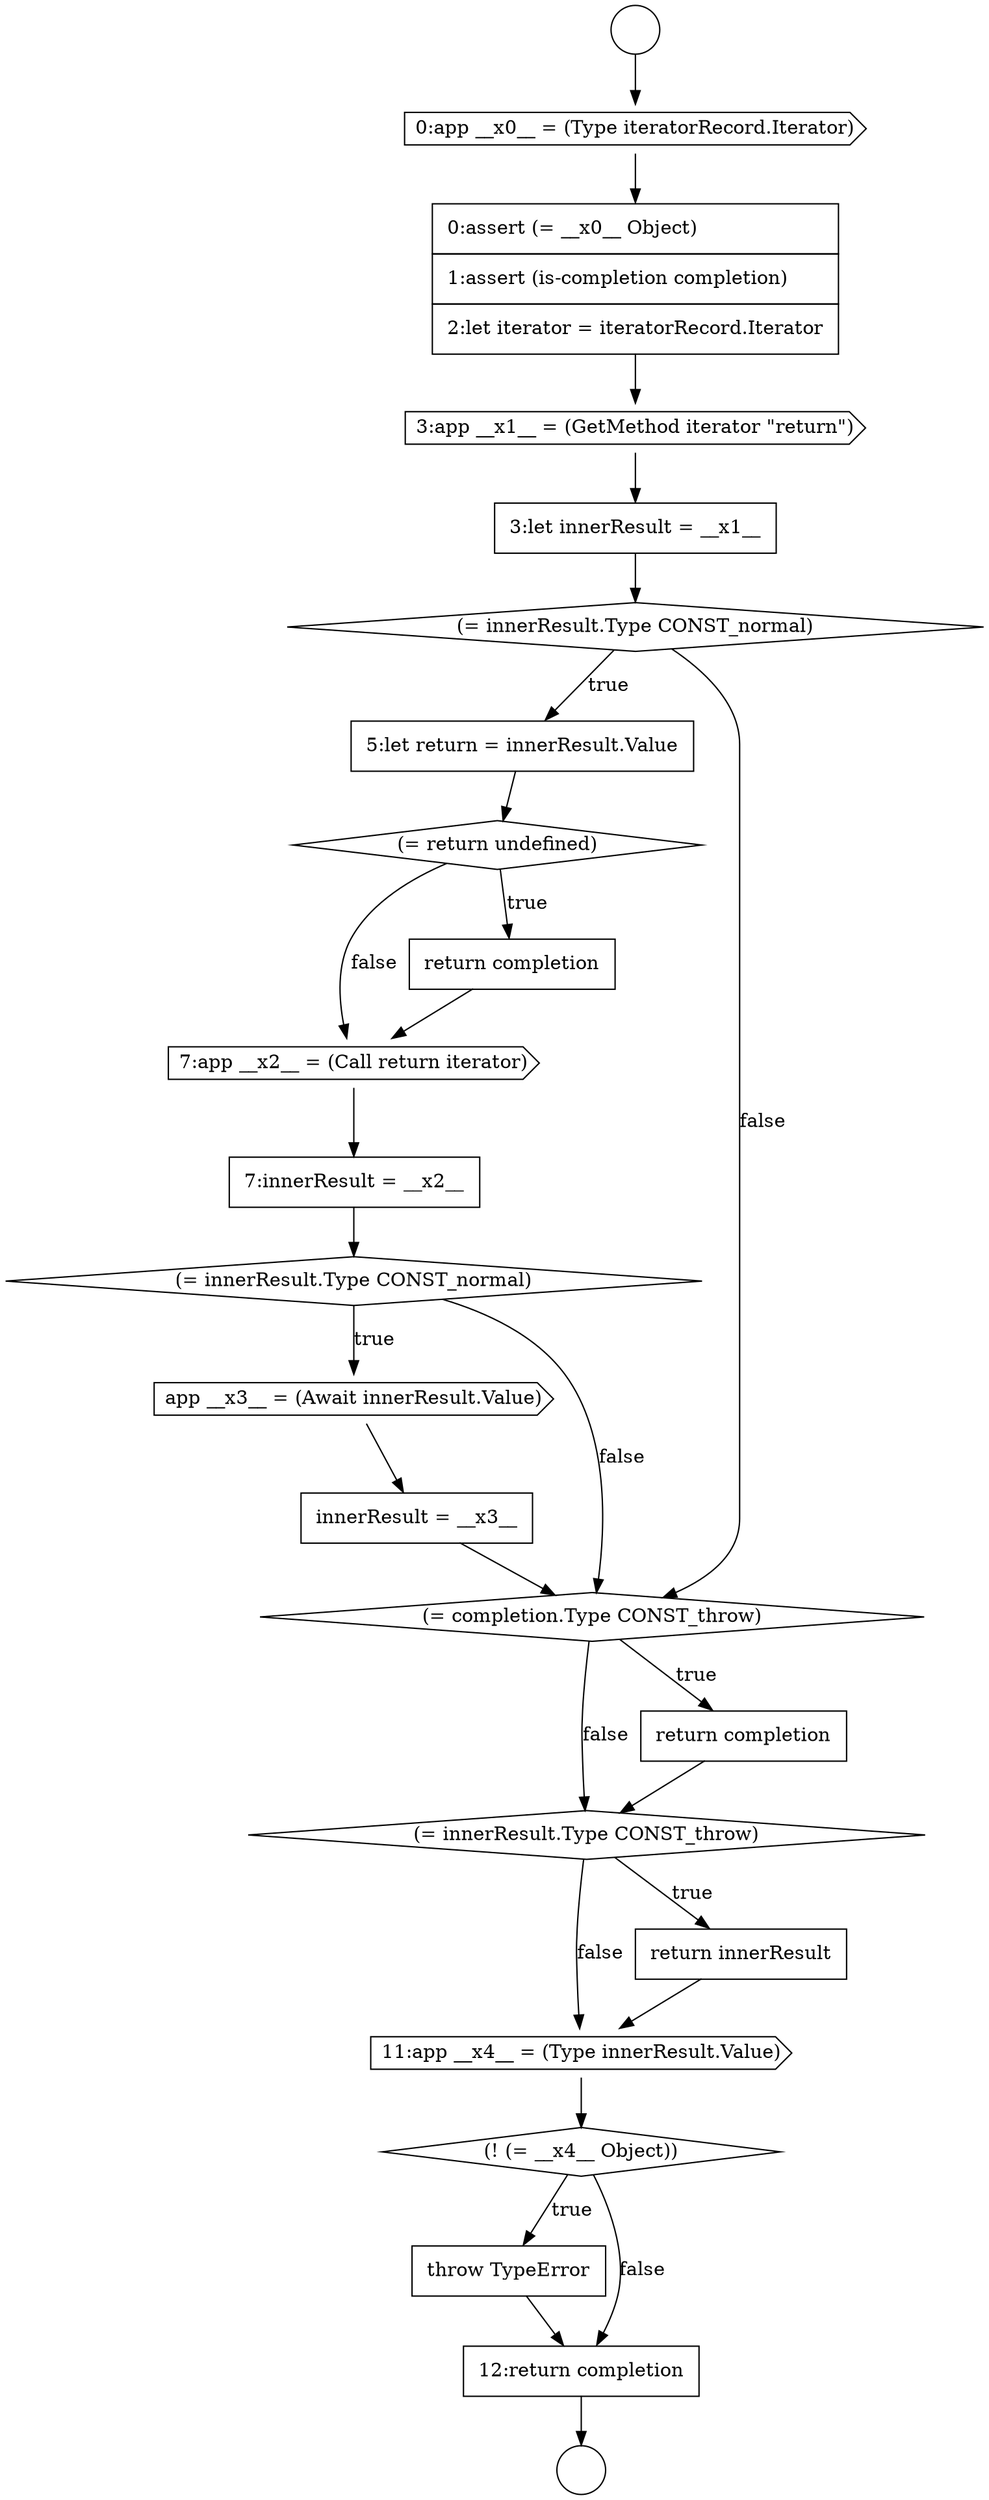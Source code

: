 digraph {
  node1486 [shape=cds, label=<<font color="black">7:app __x2__ = (Call return iterator)</font>> color="black" fillcolor="white" style=filled]
  node1497 [shape=none, margin=0, label=<<font color="black">
    <table border="0" cellborder="1" cellspacing="0" cellpadding="10">
      <tr><td align="left">throw TypeError</td></tr>
    </table>
  </font>> color="black" fillcolor="white" style=filled]
  node1482 [shape=diamond, label=<<font color="black">(= innerResult.Type CONST_normal)</font>> color="black" fillcolor="white" style=filled]
  node1489 [shape=cds, label=<<font color="black">app __x3__ = (Await innerResult.Value)</font>> color="black" fillcolor="white" style=filled]
  node1487 [shape=none, margin=0, label=<<font color="black">
    <table border="0" cellborder="1" cellspacing="0" cellpadding="10">
      <tr><td align="left">7:innerResult = __x2__</td></tr>
    </table>
  </font>> color="black" fillcolor="white" style=filled]
  node1498 [shape=none, margin=0, label=<<font color="black">
    <table border="0" cellborder="1" cellspacing="0" cellpadding="10">
      <tr><td align="left">12:return completion</td></tr>
    </table>
  </font>> color="black" fillcolor="white" style=filled]
  node1493 [shape=diamond, label=<<font color="black">(= innerResult.Type CONST_throw)</font>> color="black" fillcolor="white" style=filled]
  node1478 [shape=cds, label=<<font color="black">0:app __x0__ = (Type iteratorRecord.Iterator)</font>> color="black" fillcolor="white" style=filled]
  node1483 [shape=none, margin=0, label=<<font color="black">
    <table border="0" cellborder="1" cellspacing="0" cellpadding="10">
      <tr><td align="left">5:let return = innerResult.Value</td></tr>
    </table>
  </font>> color="black" fillcolor="white" style=filled]
  node1488 [shape=diamond, label=<<font color="black">(= innerResult.Type CONST_normal)</font>> color="black" fillcolor="white" style=filled]
  node1492 [shape=none, margin=0, label=<<font color="black">
    <table border="0" cellborder="1" cellspacing="0" cellpadding="10">
      <tr><td align="left">return completion</td></tr>
    </table>
  </font>> color="black" fillcolor="white" style=filled]
  node1484 [shape=diamond, label=<<font color="black">(= return undefined)</font>> color="black" fillcolor="white" style=filled]
  node1485 [shape=none, margin=0, label=<<font color="black">
    <table border="0" cellborder="1" cellspacing="0" cellpadding="10">
      <tr><td align="left">return completion</td></tr>
    </table>
  </font>> color="black" fillcolor="white" style=filled]
  node1491 [shape=diamond, label=<<font color="black">(= completion.Type CONST_throw)</font>> color="black" fillcolor="white" style=filled]
  node1480 [shape=cds, label=<<font color="black">3:app __x1__ = (GetMethod iterator &quot;return&quot;)</font>> color="black" fillcolor="white" style=filled]
  node1495 [shape=cds, label=<<font color="black">11:app __x4__ = (Type innerResult.Value)</font>> color="black" fillcolor="white" style=filled]
  node1490 [shape=none, margin=0, label=<<font color="black">
    <table border="0" cellborder="1" cellspacing="0" cellpadding="10">
      <tr><td align="left">innerResult = __x3__</td></tr>
    </table>
  </font>> color="black" fillcolor="white" style=filled]
  node1479 [shape=none, margin=0, label=<<font color="black">
    <table border="0" cellborder="1" cellspacing="0" cellpadding="10">
      <tr><td align="left">0:assert (= __x0__ Object)</td></tr>
      <tr><td align="left">1:assert (is-completion completion)</td></tr>
      <tr><td align="left">2:let iterator = iteratorRecord.Iterator</td></tr>
    </table>
  </font>> color="black" fillcolor="white" style=filled]
  node1494 [shape=none, margin=0, label=<<font color="black">
    <table border="0" cellborder="1" cellspacing="0" cellpadding="10">
      <tr><td align="left">return innerResult</td></tr>
    </table>
  </font>> color="black" fillcolor="white" style=filled]
  node1477 [shape=circle label=" " color="black" fillcolor="white" style=filled]
  node1496 [shape=diamond, label=<<font color="black">(! (= __x4__ Object))</font>> color="black" fillcolor="white" style=filled]
  node1476 [shape=circle label=" " color="black" fillcolor="white" style=filled]
  node1481 [shape=none, margin=0, label=<<font color="black">
    <table border="0" cellborder="1" cellspacing="0" cellpadding="10">
      <tr><td align="left">3:let innerResult = __x1__</td></tr>
    </table>
  </font>> color="black" fillcolor="white" style=filled]
  node1487 -> node1488 [ color="black"]
  node1479 -> node1480 [ color="black"]
  node1486 -> node1487 [ color="black"]
  node1492 -> node1493 [ color="black"]
  node1478 -> node1479 [ color="black"]
  node1488 -> node1489 [label=<<font color="black">true</font>> color="black"]
  node1488 -> node1491 [label=<<font color="black">false</font>> color="black"]
  node1480 -> node1481 [ color="black"]
  node1476 -> node1478 [ color="black"]
  node1494 -> node1495 [ color="black"]
  node1498 -> node1477 [ color="black"]
  node1485 -> node1486 [ color="black"]
  node1495 -> node1496 [ color="black"]
  node1491 -> node1492 [label=<<font color="black">true</font>> color="black"]
  node1491 -> node1493 [label=<<font color="black">false</font>> color="black"]
  node1489 -> node1490 [ color="black"]
  node1497 -> node1498 [ color="black"]
  node1482 -> node1483 [label=<<font color="black">true</font>> color="black"]
  node1482 -> node1491 [label=<<font color="black">false</font>> color="black"]
  node1481 -> node1482 [ color="black"]
  node1493 -> node1494 [label=<<font color="black">true</font>> color="black"]
  node1493 -> node1495 [label=<<font color="black">false</font>> color="black"]
  node1490 -> node1491 [ color="black"]
  node1484 -> node1485 [label=<<font color="black">true</font>> color="black"]
  node1484 -> node1486 [label=<<font color="black">false</font>> color="black"]
  node1496 -> node1497 [label=<<font color="black">true</font>> color="black"]
  node1496 -> node1498 [label=<<font color="black">false</font>> color="black"]
  node1483 -> node1484 [ color="black"]
}
